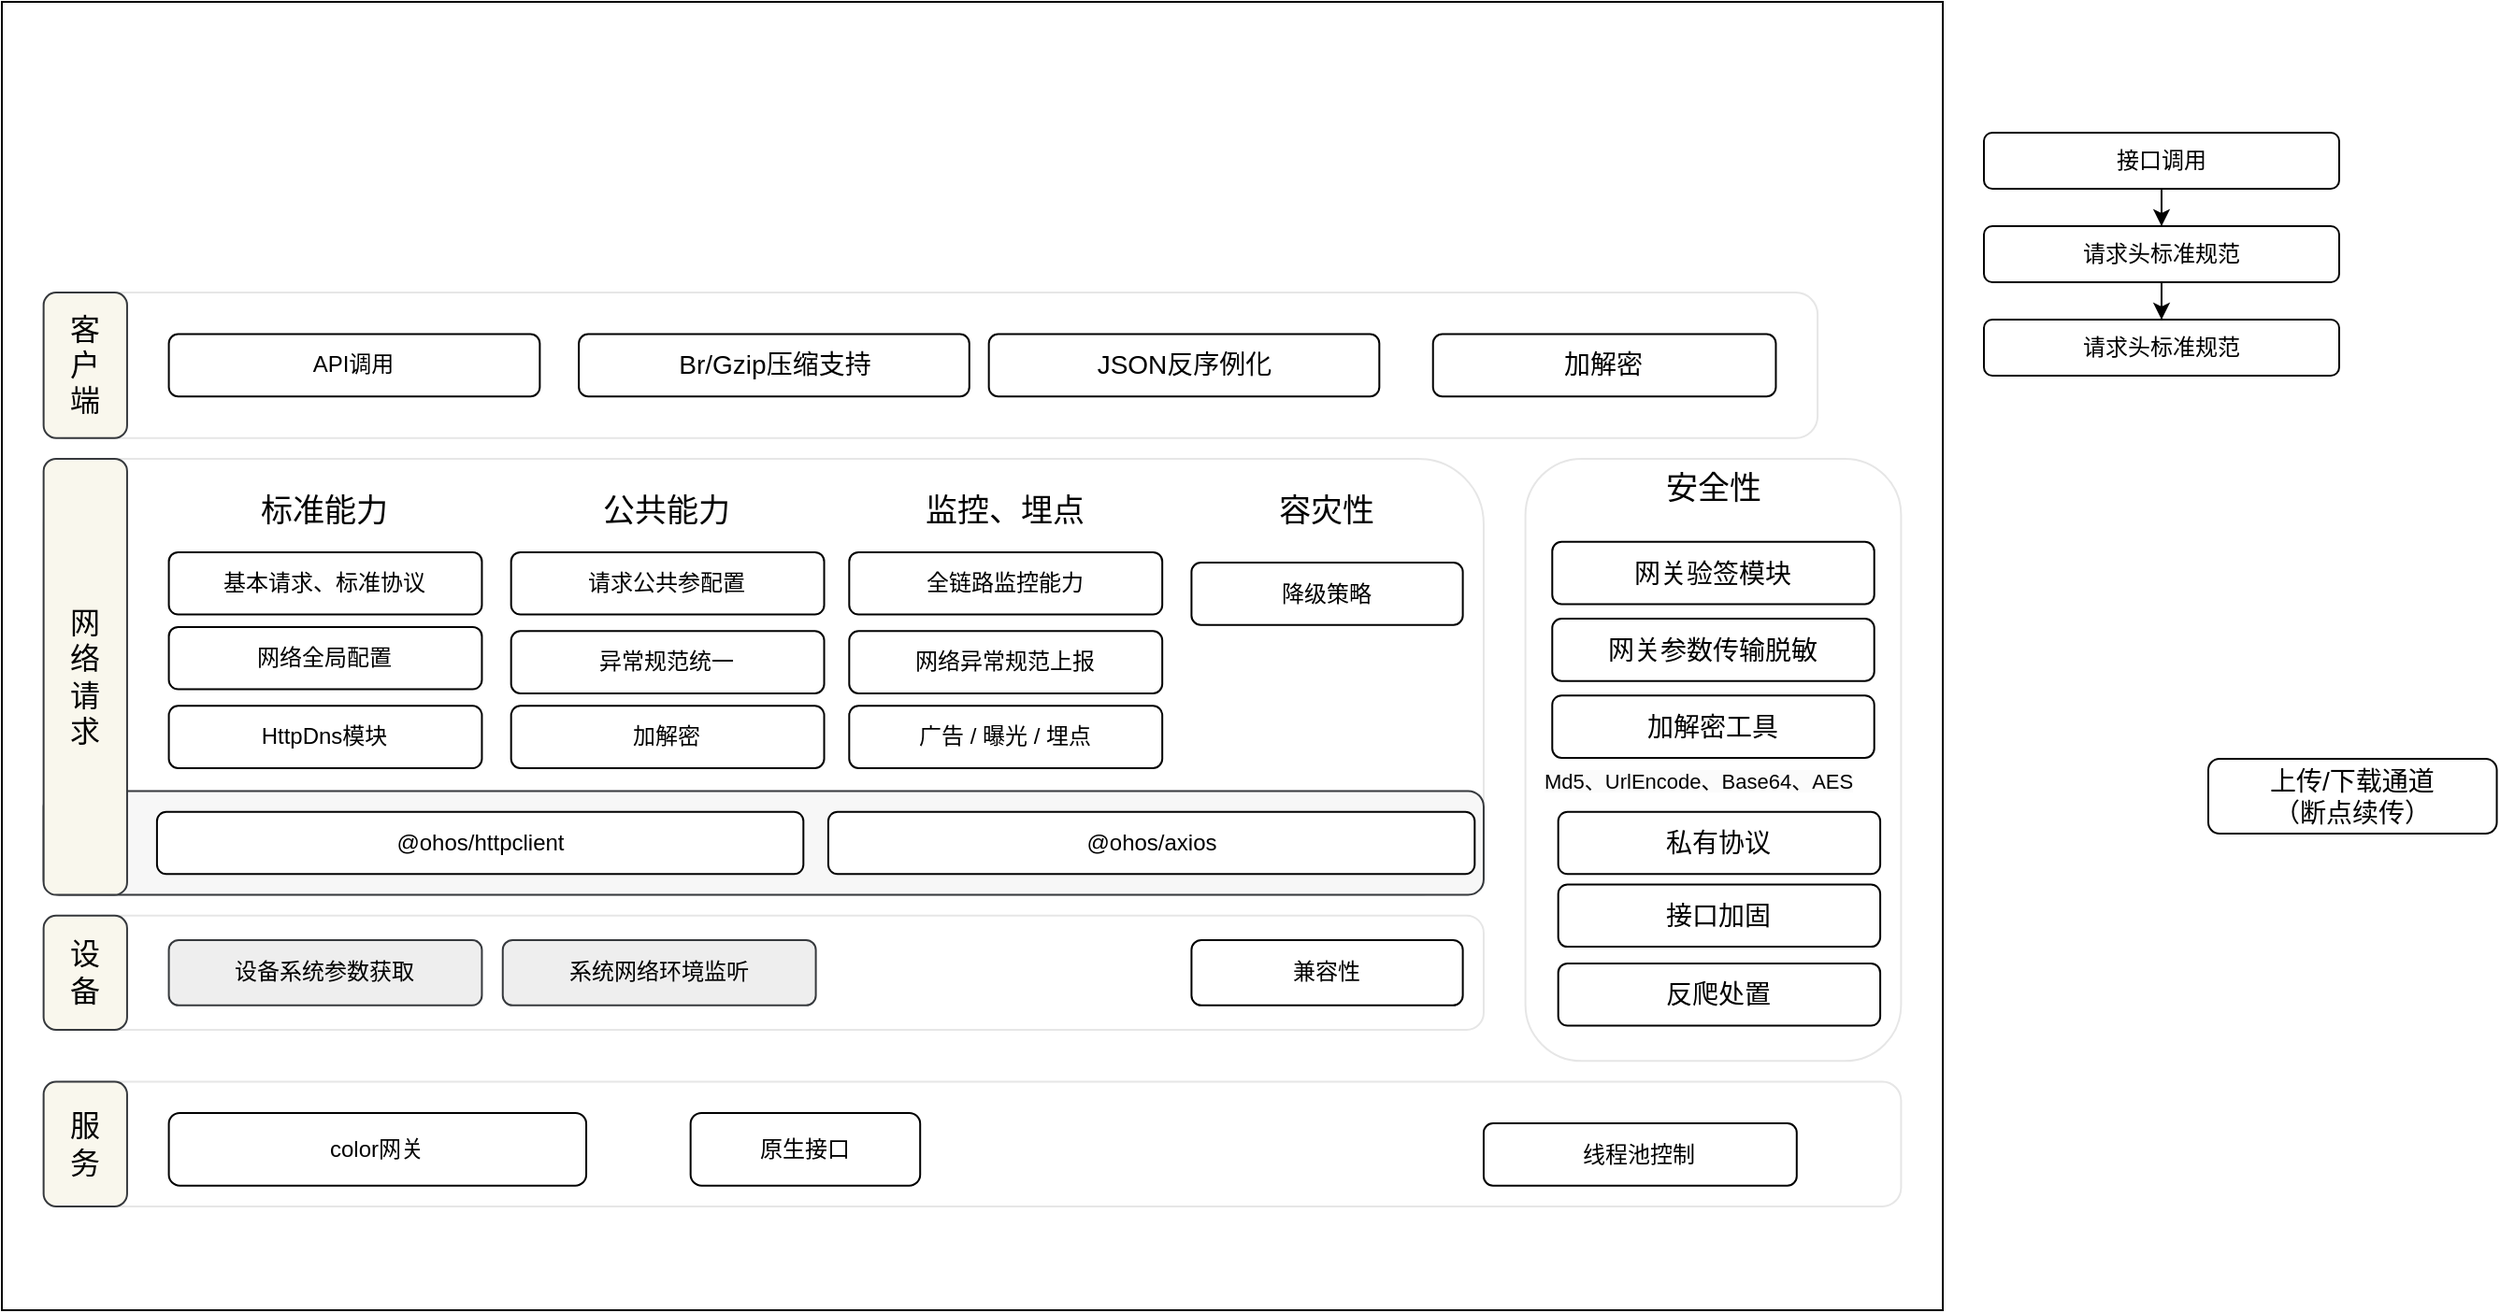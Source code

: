 <mxfile version="22.1.11" type="github">
  <diagram name="第 1 页" id="Gjq8ToB4pKgkKWKwZSHa">
    <mxGraphModel dx="1476" dy="900" grid="1" gridSize="10" guides="1" tooltips="1" connect="1" arrows="1" fold="1" page="1" pageScale="1" pageWidth="827" pageHeight="1169" math="0" shadow="0">
      <root>
        <mxCell id="0" />
        <mxCell id="1" parent="0" />
        <mxCell id="Xx7bTSWL394uWPmBl_L8-23" value="" style="edgeStyle=orthogonalEdgeStyle;rounded=0;orthogonalLoop=1;jettySize=auto;html=1;" edge="1" parent="1" source="Xx7bTSWL394uWPmBl_L8-21" target="Xx7bTSWL394uWPmBl_L8-22">
          <mxGeometry relative="1" as="geometry" />
        </mxCell>
        <mxCell id="Xx7bTSWL394uWPmBl_L8-21" value="接口调用" style="rounded=1;whiteSpace=wrap;html=1;" vertex="1" parent="1">
          <mxGeometry x="1080" y="160" width="190" height="30" as="geometry" />
        </mxCell>
        <mxCell id="Xx7bTSWL394uWPmBl_L8-25" value="" style="edgeStyle=orthogonalEdgeStyle;rounded=0;orthogonalLoop=1;jettySize=auto;html=1;" edge="1" parent="1" source="Xx7bTSWL394uWPmBl_L8-22" target="Xx7bTSWL394uWPmBl_L8-24">
          <mxGeometry relative="1" as="geometry" />
        </mxCell>
        <mxCell id="Xx7bTSWL394uWPmBl_L8-22" value="请求头标准规范" style="rounded=1;whiteSpace=wrap;html=1;" vertex="1" parent="1">
          <mxGeometry x="1080" y="210" width="190" height="30" as="geometry" />
        </mxCell>
        <mxCell id="Xx7bTSWL394uWPmBl_L8-24" value="请求头标准规范" style="rounded=1;whiteSpace=wrap;html=1;" vertex="1" parent="1">
          <mxGeometry x="1080" y="260" width="190" height="30" as="geometry" />
        </mxCell>
        <mxCell id="Xx7bTSWL394uWPmBl_L8-34" value="上传/下载通道 &lt;br&gt;（断点续传）" style="rounded=1;whiteSpace=wrap;html=1;fontSize=14;" vertex="1" parent="1">
          <mxGeometry x="1199.997" y="495" width="154.286" height="40" as="geometry" />
        </mxCell>
        <mxCell id="B4-yQ_Ca6P6K2vOYtcmQ-1" value="" style="rounded=0;whiteSpace=wrap;html=1;" parent="1" vertex="1">
          <mxGeometry x="20" y="90" width="1038.025" height="700.0" as="geometry" />
        </mxCell>
        <mxCell id="Xx7bTSWL394uWPmBl_L8-61" value="" style="rounded=1;whiteSpace=wrap;html=1;strokeColor=#E6E6E6;" vertex="1" parent="1">
          <mxGeometry x="42.323" y="245.556" width="948.733" height="77.778" as="geometry" />
        </mxCell>
        <mxCell id="Xx7bTSWL394uWPmBl_L8-60" value="" style="rounded=1;whiteSpace=wrap;html=1;strokeColor=#E6E6E6;" vertex="1" parent="1">
          <mxGeometry x="42.323" y="667.778" width="993.379" height="66.667" as="geometry" />
        </mxCell>
        <mxCell id="B4-yQ_Ca6P6K2vOYtcmQ-2" value="" style="rounded=1;whiteSpace=wrap;html=1;strokeColor=#E6E6E6;" parent="1" vertex="1">
          <mxGeometry x="42.323" y="334.444" width="770.148" height="233.333" as="geometry" />
        </mxCell>
        <mxCell id="Xx7bTSWL394uWPmBl_L8-44" value="" style="rounded=1;whiteSpace=wrap;html=1;strokeColor=#36393d;fillColor=#F7F7F7;" vertex="1" parent="1">
          <mxGeometry x="42.323" y="512.222" width="770.148" height="55.556" as="geometry" />
        </mxCell>
        <mxCell id="Xx7bTSWL394uWPmBl_L8-42" value="" style="group" vertex="1" connectable="0" parent="1">
          <mxGeometry x="102.953" y="523.333" width="754.164" height="36.111" as="geometry" />
        </mxCell>
        <mxCell id="B4-yQ_Ca6P6K2vOYtcmQ-10" value="&lt;p&gt;&lt;/p&gt;&lt;p&gt;@ohos/httpclient&lt;/p&gt;" style="rounded=1;whiteSpace=wrap;html=1;" parent="Xx7bTSWL394uWPmBl_L8-42" vertex="1">
          <mxGeometry width="345.707" height="33.333" as="geometry" />
        </mxCell>
        <mxCell id="B4-yQ_Ca6P6K2vOYtcmQ-9" value="&lt;p&gt;@ohos/axios&lt;/p&gt;" style="rounded=1;whiteSpace=wrap;html=1;" parent="Xx7bTSWL394uWPmBl_L8-42" vertex="1">
          <mxGeometry x="359.004" width="345.707" height="33.333" as="geometry" />
        </mxCell>
        <mxCell id="Xx7bTSWL394uWPmBl_L8-49" value="公共能力" style="rounded=1;whiteSpace=wrap;html=1;horizontal=1;verticalAlign=top;fontSize=17;strokeColor=none;" vertex="1" parent="1">
          <mxGeometry x="292.342" y="345.556" width="167.423" height="155.556" as="geometry" />
        </mxCell>
        <mxCell id="Xx7bTSWL394uWPmBl_L8-48" value="标准能力" style="rounded=1;whiteSpace=wrap;html=1;horizontal=1;verticalAlign=top;fontSize=17;strokeColor=none;" vertex="1" parent="1">
          <mxGeometry x="109.293" y="345.556" width="167.423" height="155.556" as="geometry" />
        </mxCell>
        <mxCell id="B4-yQ_Ca6P6K2vOYtcmQ-5" value="color网关" style="rounded=1;whiteSpace=wrap;html=1;" parent="1" vertex="1">
          <mxGeometry x="109.293" y="684.444" width="223.231" height="38.889" as="geometry" />
        </mxCell>
        <mxCell id="Xx7bTSWL394uWPmBl_L8-12" value="网络请求" style="rounded=1;whiteSpace=wrap;html=1;horizontal=1;verticalAlign=middle;fontSize=16;fillColor=#f9f7ed;strokeColor=#36393d;spacingLeft=6;spacingRight=6;" vertex="1" parent="1">
          <mxGeometry x="42.323" y="334.444" width="44.646" height="233.333" as="geometry" />
        </mxCell>
        <mxCell id="Xx7bTSWL394uWPmBl_L8-15" value="服务" style="rounded=1;whiteSpace=wrap;html=1;horizontal=1;verticalAlign=middle;fontSize=16;fillColor=#f9f7ed;strokeColor=#36393d;spacingLeft=6;spacingRight=6;" vertex="1" parent="1">
          <mxGeometry x="42.323" y="667.778" width="44.646" height="66.667" as="geometry" />
        </mxCell>
        <mxCell id="Xx7bTSWL394uWPmBl_L8-17" value="原生接口" style="rounded=1;whiteSpace=wrap;html=1;" vertex="1" parent="1">
          <mxGeometry x="388.332" y="684.444" width="122.777" height="38.889" as="geometry" />
        </mxCell>
        <mxCell id="Xx7bTSWL394uWPmBl_L8-18" value="客户端" style="rounded=1;whiteSpace=wrap;html=1;horizontal=1;verticalAlign=middle;fontSize=16;fillColor=#f9f7ed;strokeColor=#36393d;spacingLeft=6;spacingRight=6;" vertex="1" parent="1">
          <mxGeometry x="42.323" y="245.556" width="44.646" height="77.778" as="geometry" />
        </mxCell>
        <mxCell id="Xx7bTSWL394uWPmBl_L8-20" value="API调用" style="rounded=1;whiteSpace=wrap;html=1;" vertex="1" parent="1">
          <mxGeometry x="109.293" y="267.778" width="198.388" height="33.333" as="geometry" />
        </mxCell>
        <mxCell id="Xx7bTSWL394uWPmBl_L8-31" value="Br/Gzip压缩支持" style="rounded=1;whiteSpace=wrap;html=1;fontSize=14;" vertex="1" parent="1">
          <mxGeometry x="328.563" y="267.778" width="208.829" height="33.333" as="geometry" />
        </mxCell>
        <mxCell id="Xx7bTSWL394uWPmBl_L8-32" value="JSON反序例化" style="rounded=1;whiteSpace=wrap;html=1;fontSize=14;" vertex="1" parent="1">
          <mxGeometry x="547.834" y="267.778" width="208.829" height="33.333" as="geometry" />
        </mxCell>
        <mxCell id="Xx7bTSWL394uWPmBl_L8-28" value="安全性" style="rounded=1;whiteSpace=wrap;html=1;horizontal=1;verticalAlign=top;fontSize=17;spacingLeft=6;spacingRight=6;strokeColor=#E6E6E6;" vertex="1" parent="1">
          <mxGeometry x="834.794" y="334.444" width="200.908" height="322.222" as="geometry" />
        </mxCell>
        <mxCell id="Xx7bTSWL394uWPmBl_L8-26" value="网关验签模块" style="rounded=1;whiteSpace=wrap;html=1;fontSize=14;" vertex="1" parent="1">
          <mxGeometry x="849.145" y="378.889" width="172.207" height="33.333" as="geometry" />
        </mxCell>
        <mxCell id="Xx7bTSWL394uWPmBl_L8-30" value="网关参数传输脱敏" style="rounded=1;whiteSpace=wrap;html=1;fontSize=14;" vertex="1" parent="1">
          <mxGeometry x="849.145" y="420" width="172.207" height="33.333" as="geometry" />
        </mxCell>
        <mxCell id="Xx7bTSWL394uWPmBl_L8-35" value="加解密工具" style="rounded=1;whiteSpace=wrap;html=1;fontSize=14;" vertex="1" parent="1">
          <mxGeometry x="849.145" y="461.111" width="172.207" height="33.333" as="geometry" />
        </mxCell>
        <mxCell id="Xx7bTSWL394uWPmBl_L8-37" value="&lt;span style=&quot;color: rgb(0, 0, 0); font-family: Helvetica; font-size: 11px; font-style: normal; font-variant-ligatures: normal; font-variant-caps: normal; font-weight: 400; letter-spacing: normal; orphans: 2; text-align: center; text-indent: 0px; text-transform: none; widows: 2; word-spacing: 0px; -webkit-text-stroke-width: 0px; background-color: rgb(251, 251, 251); text-decoration-thickness: initial; text-decoration-style: initial; text-decoration-color: initial; float: none; display: inline !important;&quot;&gt;Md5、UrlEncode、Base64、AES&lt;/span&gt;" style="text;whiteSpace=wrap;html=1;fontSize=11;" vertex="1" parent="1">
          <mxGeometry x="842.607" y="494.444" width="234.393" height="44.444" as="geometry" />
        </mxCell>
        <mxCell id="Xx7bTSWL394uWPmBl_L8-39" value="线程池控制" style="rounded=1;whiteSpace=wrap;html=1;" vertex="1" parent="1">
          <mxGeometry x="812.471" y="690.0" width="167.423" height="33.333" as="geometry" />
        </mxCell>
        <mxCell id="Xx7bTSWL394uWPmBl_L8-45" value="私有协议" style="rounded=1;whiteSpace=wrap;html=1;fontSize=14;" vertex="1" parent="1">
          <mxGeometry x="852.34" y="523.333" width="172.212" height="33.333" as="geometry" />
        </mxCell>
        <mxCell id="Xx7bTSWL394uWPmBl_L8-53" value="加解密" style="rounded=1;whiteSpace=wrap;html=1;fontSize=14;" vertex="1" parent="1">
          <mxGeometry x="785.371" y="267.778" width="183.362" height="33.333" as="geometry" />
        </mxCell>
        <mxCell id="Xx7bTSWL394uWPmBl_L8-54" value="接口加固" style="rounded=1;whiteSpace=wrap;html=1;fontSize=14;" vertex="1" parent="1">
          <mxGeometry x="852.34" y="562.222" width="172.212" height="33.333" as="geometry" />
        </mxCell>
        <mxCell id="Xx7bTSWL394uWPmBl_L8-50" value="监控、埋点" style="rounded=1;whiteSpace=wrap;html=1;horizontal=1;verticalAlign=top;fontSize=17;strokeColor=none;" vertex="1" parent="1">
          <mxGeometry x="473.159" y="345.556" width="167.423" height="155.556" as="geometry" />
        </mxCell>
        <mxCell id="Xx7bTSWL394uWPmBl_L8-63" value="容灾性" style="rounded=1;whiteSpace=wrap;html=1;horizontal=1;verticalAlign=top;fontSize=17;strokeColor=none;" vertex="1" parent="1">
          <mxGeometry x="656.209" y="345.556" width="145.1" height="155.556" as="geometry" />
        </mxCell>
        <mxCell id="Xx7bTSWL394uWPmBl_L8-64" value="降级策略" style="rounded=1;whiteSpace=wrap;html=1;" vertex="1" parent="1">
          <mxGeometry x="656.209" y="390.0" width="145.1" height="33.333" as="geometry" />
        </mxCell>
        <mxCell id="Xx7bTSWL394uWPmBl_L8-66" value="反爬处置" style="rounded=1;whiteSpace=wrap;html=1;fontSize=14;" vertex="1" parent="1">
          <mxGeometry x="852.34" y="604.444" width="172.212" height="33.333" as="geometry" />
        </mxCell>
        <mxCell id="Xx7bTSWL394uWPmBl_L8-67" value="" style="group" vertex="1" connectable="0" parent="1">
          <mxGeometry x="292.342" y="387.778" width="167.423" height="107.778" as="geometry" />
        </mxCell>
        <mxCell id="B4-yQ_Ca6P6K2vOYtcmQ-6" value="请求公共参配置" style="rounded=1;whiteSpace=wrap;html=1;" parent="Xx7bTSWL394uWPmBl_L8-67" vertex="1">
          <mxGeometry y="-3.333" width="167.423" height="33.333" as="geometry" />
        </mxCell>
        <mxCell id="Xx7bTSWL394uWPmBl_L8-5" value="异常规范统一" style="rounded=1;whiteSpace=wrap;html=1;" vertex="1" parent="Xx7bTSWL394uWPmBl_L8-67">
          <mxGeometry y="38.889" width="167.423" height="33.333" as="geometry" />
        </mxCell>
        <mxCell id="Xx7bTSWL394uWPmBl_L8-62" value="加解密" style="rounded=1;whiteSpace=wrap;html=1;fontSize=12;" vertex="1" parent="Xx7bTSWL394uWPmBl_L8-67">
          <mxGeometry y="78.889" width="167.423" height="33.333" as="geometry" />
        </mxCell>
        <mxCell id="Xx7bTSWL394uWPmBl_L8-68" value="" style="group" vertex="1" connectable="0" parent="1">
          <mxGeometry x="109.293" y="384.444" width="167.423" height="108.889" as="geometry" />
        </mxCell>
        <mxCell id="B4-yQ_Ca6P6K2vOYtcmQ-8" value="基本请求、标准协议" style="rounded=1;whiteSpace=wrap;html=1;" parent="Xx7bTSWL394uWPmBl_L8-68" vertex="1">
          <mxGeometry width="167.423" height="33.333" as="geometry" />
        </mxCell>
        <mxCell id="Xx7bTSWL394uWPmBl_L8-3" value="网络全局配置" style="rounded=1;whiteSpace=wrap;html=1;" vertex="1" parent="Xx7bTSWL394uWPmBl_L8-68">
          <mxGeometry y="40.0" width="167.423" height="33.333" as="geometry" />
        </mxCell>
        <mxCell id="Xx7bTSWL394uWPmBl_L8-40" value="HttpDns模块" style="rounded=1;whiteSpace=wrap;html=1;" vertex="1" parent="Xx7bTSWL394uWPmBl_L8-68">
          <mxGeometry y="82.222" width="167.423" height="33.333" as="geometry" />
        </mxCell>
        <mxCell id="Xx7bTSWL394uWPmBl_L8-69" value="" style="group" vertex="1" connectable="0" parent="1">
          <mxGeometry x="473.159" y="384.444" width="167.423" height="107.778" as="geometry" />
        </mxCell>
        <mxCell id="Xx7bTSWL394uWPmBl_L8-38" value="广告 / 曝光 / 埋点" style="rounded=1;whiteSpace=wrap;html=1;" vertex="1" parent="Xx7bTSWL394uWPmBl_L8-69">
          <mxGeometry y="82.222" width="167.423" height="33.333" as="geometry" />
        </mxCell>
        <mxCell id="Xx7bTSWL394uWPmBl_L8-56" value="全链路监控能力" style="rounded=1;whiteSpace=wrap;html=1;" vertex="1" parent="Xx7bTSWL394uWPmBl_L8-69">
          <mxGeometry width="167.423" height="33.333" as="geometry" />
        </mxCell>
        <mxCell id="Xx7bTSWL394uWPmBl_L8-57" value="网络异常规范上报" style="rounded=1;whiteSpace=wrap;html=1;" vertex="1" parent="Xx7bTSWL394uWPmBl_L8-69">
          <mxGeometry y="42.222" width="167.423" height="33.333" as="geometry" />
        </mxCell>
        <mxCell id="Xx7bTSWL394uWPmBl_L8-14" value="" style="rounded=1;whiteSpace=wrap;html=1;strokeColor=#E6E6E6;" vertex="1" parent="1">
          <mxGeometry x="64.643" y="578.89" width="747.827" height="61.11" as="geometry" />
        </mxCell>
        <mxCell id="B4-yQ_Ca6P6K2vOYtcmQ-4" value="系统网络环境监听" style="rounded=1;whiteSpace=wrap;html=1;fillColor=#eeeeee;strokeColor=#36393d;" parent="1" vertex="1">
          <mxGeometry x="287.875" y="591.985" width="167.424" height="34.92" as="geometry" />
        </mxCell>
        <mxCell id="Xx7bTSWL394uWPmBl_L8-10" value="设备系统参数获取" style="rounded=1;whiteSpace=wrap;html=1;fillColor=#eeeeee;strokeColor=#36393d;" vertex="1" parent="1">
          <mxGeometry x="109.29" y="591.985" width="167.424" height="34.92" as="geometry" />
        </mxCell>
        <mxCell id="Xx7bTSWL394uWPmBl_L8-13" value="设备&lt;br&gt;" style="rounded=1;whiteSpace=wrap;html=1;horizontal=1;verticalAlign=middle;fontSize=16;fillColor=#f9f7ed;strokeColor=#36393d;spacingLeft=6;spacingRight=6;" vertex="1" parent="1">
          <mxGeometry x="42.32" y="578.89" width="44.646" height="61.11" as="geometry" />
        </mxCell>
        <mxCell id="Xx7bTSWL394uWPmBl_L8-65" value="兼容性" style="rounded=1;whiteSpace=wrap;html=1;" vertex="1" parent="1">
          <mxGeometry x="656.208" y="591.985" width="145.101" height="34.92" as="geometry" />
        </mxCell>
      </root>
    </mxGraphModel>
  </diagram>
</mxfile>
